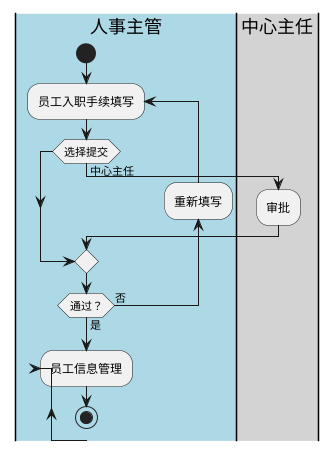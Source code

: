@startuml

|#lightblue|人事主管|
start
repeat :员工入职手续填写;

if (选择提交) then (中心主任)
    |#lightgray|中心主任|
    :审批;
endif

|#lightblue|人事主管|
backward:重新填写;
repeat while (通过？) is (否) not (是)
repeat :员工信息管理;
stop
@enduml